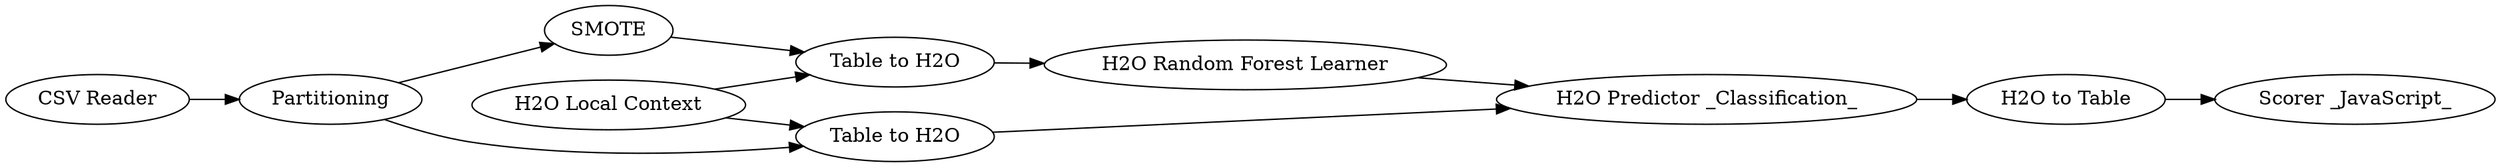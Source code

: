 digraph {
	"-1323720719803087079_7" [label="H2O Predictor _Classification_"]
	"-1323720719803087079_19" [label=SMOTE]
	"-1323720719803087079_11" [label="H2O to Table"]
	"-1323720719803087079_1" [label="CSV Reader"]
	"-1323720719803087079_13" [label="Scorer _JavaScript_"]
	"-1323720719803087079_2" [label=Partitioning]
	"-1323720719803087079_4" [label="Table to H2O"]
	"-1323720719803087079_6" [label="H2O Random Forest Learner"]
	"-1323720719803087079_5" [label="H2O Local Context"]
	"-1323720719803087079_8" [label="Table to H2O"]
	"-1323720719803087079_4" -> "-1323720719803087079_6"
	"-1323720719803087079_19" -> "-1323720719803087079_4"
	"-1323720719803087079_8" -> "-1323720719803087079_7"
	"-1323720719803087079_2" -> "-1323720719803087079_19"
	"-1323720719803087079_6" -> "-1323720719803087079_7"
	"-1323720719803087079_5" -> "-1323720719803087079_8"
	"-1323720719803087079_1" -> "-1323720719803087079_2"
	"-1323720719803087079_7" -> "-1323720719803087079_11"
	"-1323720719803087079_11" -> "-1323720719803087079_13"
	"-1323720719803087079_5" -> "-1323720719803087079_4"
	"-1323720719803087079_2" -> "-1323720719803087079_8"
	rankdir=LR
}
